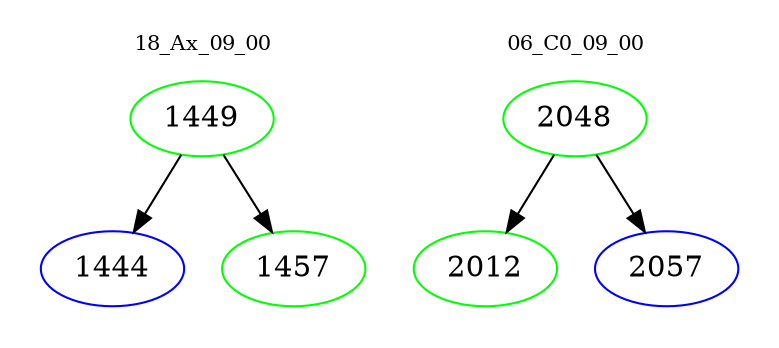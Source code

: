 digraph{
subgraph cluster_0 {
color = white
label = "18_Ax_09_00";
fontsize=10;
T0_1449 [label="1449", color="green"]
T0_1449 -> T0_1444 [color="black"]
T0_1444 [label="1444", color="blue"]
T0_1449 -> T0_1457 [color="black"]
T0_1457 [label="1457", color="green"]
}
subgraph cluster_1 {
color = white
label = "06_C0_09_00";
fontsize=10;
T1_2048 [label="2048", color="green"]
T1_2048 -> T1_2012 [color="black"]
T1_2012 [label="2012", color="green"]
T1_2048 -> T1_2057 [color="black"]
T1_2057 [label="2057", color="blue"]
}
}
